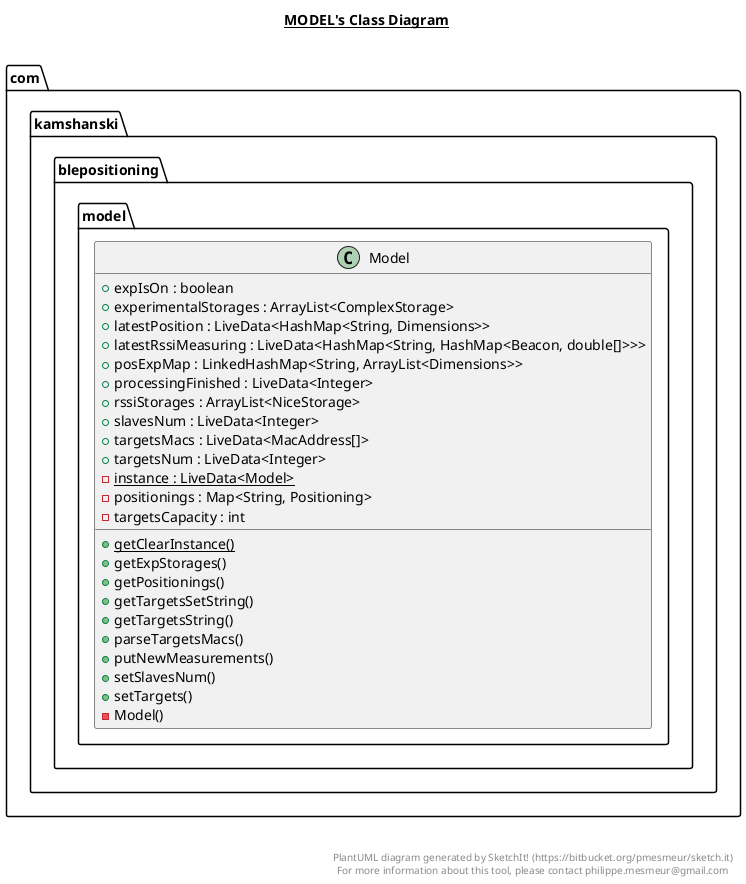@startuml

title __MODEL's Class Diagram__\n

  namespace com.kamshanski.blepositioning {
    namespace model {
      class com.kamshanski.blepositioning.model.Model {
          + expIsOn : boolean
          + experimentalStorages : ArrayList<ComplexStorage>
          + latestPosition : LiveData<HashMap<String, Dimensions>>
          + latestRssiMeasuring : LiveData<HashMap<String, HashMap<Beacon, double[]>>>
          + posExpMap : LinkedHashMap<String, ArrayList<Dimensions>>
          + processingFinished : LiveData<Integer>
          + rssiStorages : ArrayList<NiceStorage>
          + slavesNum : LiveData<Integer>
          + targetsMacs : LiveData<MacAddress[]>
          + targetsNum : LiveData<Integer>
          {static} - instance : LiveData<Model>
          - positionings : Map<String, Positioning>
          - targetsCapacity : int
          {static} + getClearInstance()
          + getExpStorages()
          + getPositionings()
          + getTargetsSetString()
          + getTargetsString()
          + parseTargetsMacs()
          + putNewMeasurements()
          + setSlavesNum()
          + setTargets()
          - Model()
      }
    }
  }
  



right footer


PlantUML diagram generated by SketchIt! (https://bitbucket.org/pmesmeur/sketch.it)
For more information about this tool, please contact philippe.mesmeur@gmail.com
endfooter

@enduml
